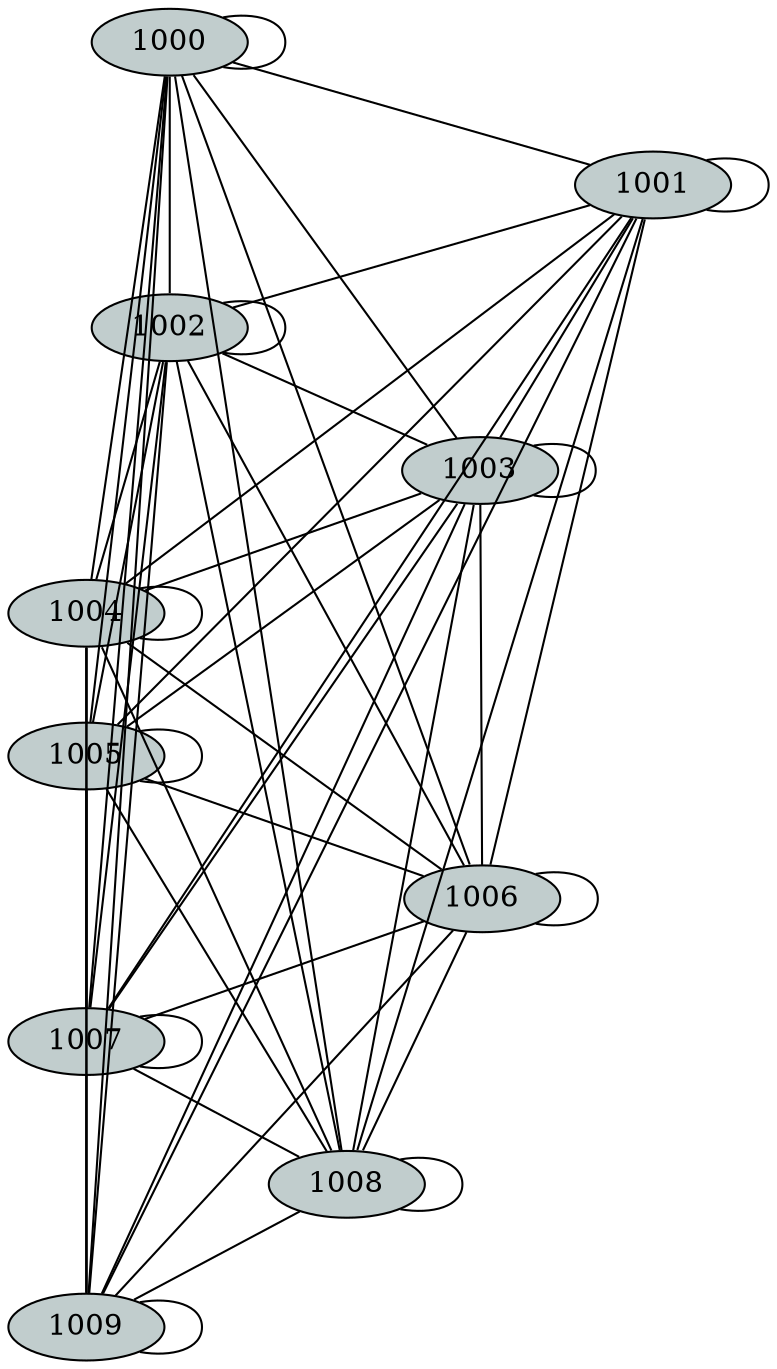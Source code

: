 graph G {
  graph [splines=false overlap=false]
  node  [shape=ellipse, width=0.3, height=0.3]
  1000 [style=filled, fillcolor="azure3"];
  1001 [style=filled, fillcolor="azure3"];
  1002 [style=filled, fillcolor="azure3"];
  1003 [style=filled, fillcolor="azure3"];
  1004 [style=filled, fillcolor="azure3"];
  1005 [style=filled, fillcolor="azure3"];
  1006 [style=filled, fillcolor="azure3"];
  1007 [style=filled, fillcolor="azure3"];
  1008 [style=filled, fillcolor="azure3"];
  1009 [style=filled, fillcolor="azure3"];
  1000 -- 1000;
  1000 -- 1001;
  1000 -- 1002;
  1000 -- 1003;
  1000 -- 1004;
  1000 -- 1005;
  1000 -- 1006;
  1000 -- 1007;
  1000 -- 1008;
  1000 -- 1009;
  1001 -- 1001;
  1001 -- 1002;
  1001 -- 1003;
  1001 -- 1004;
  1001 -- 1005;
  1001 -- 1006;
  1001 -- 1007;
  1001 -- 1008;
  1001 -- 1009;
  1002 -- 1002;
  1002 -- 1003;
  1002 -- 1004;
  1002 -- 1005;
  1002 -- 1006;
  1002 -- 1007;
  1002 -- 1008;
  1002 -- 1009;
  1003 -- 1003;
  1003 -- 1004;
  1003 -- 1005;
  1003 -- 1006;
  1003 -- 1007;
  1003 -- 1008;
  1003 -- 1009;
  1004 -- 1004;
  1004 -- 1005;
  1004 -- 1006;
  1004 -- 1007;
  1004 -- 1008;
  1004 -- 1009;
  1005 -- 1005;
  1005 -- 1006;
  1005 -- 1007;
  1005 -- 1008;
  1005 -- 1009;
  1006 -- 1006;
  1006 -- 1007;
  1006 -- 1008;
  1006 -- 1009;
  1007 -- 1007;
  1007 -- 1008;
  1007 -- 1009;
  1008 -- 1008;
  1008 -- 1009;
  1009 -- 1009;
}
